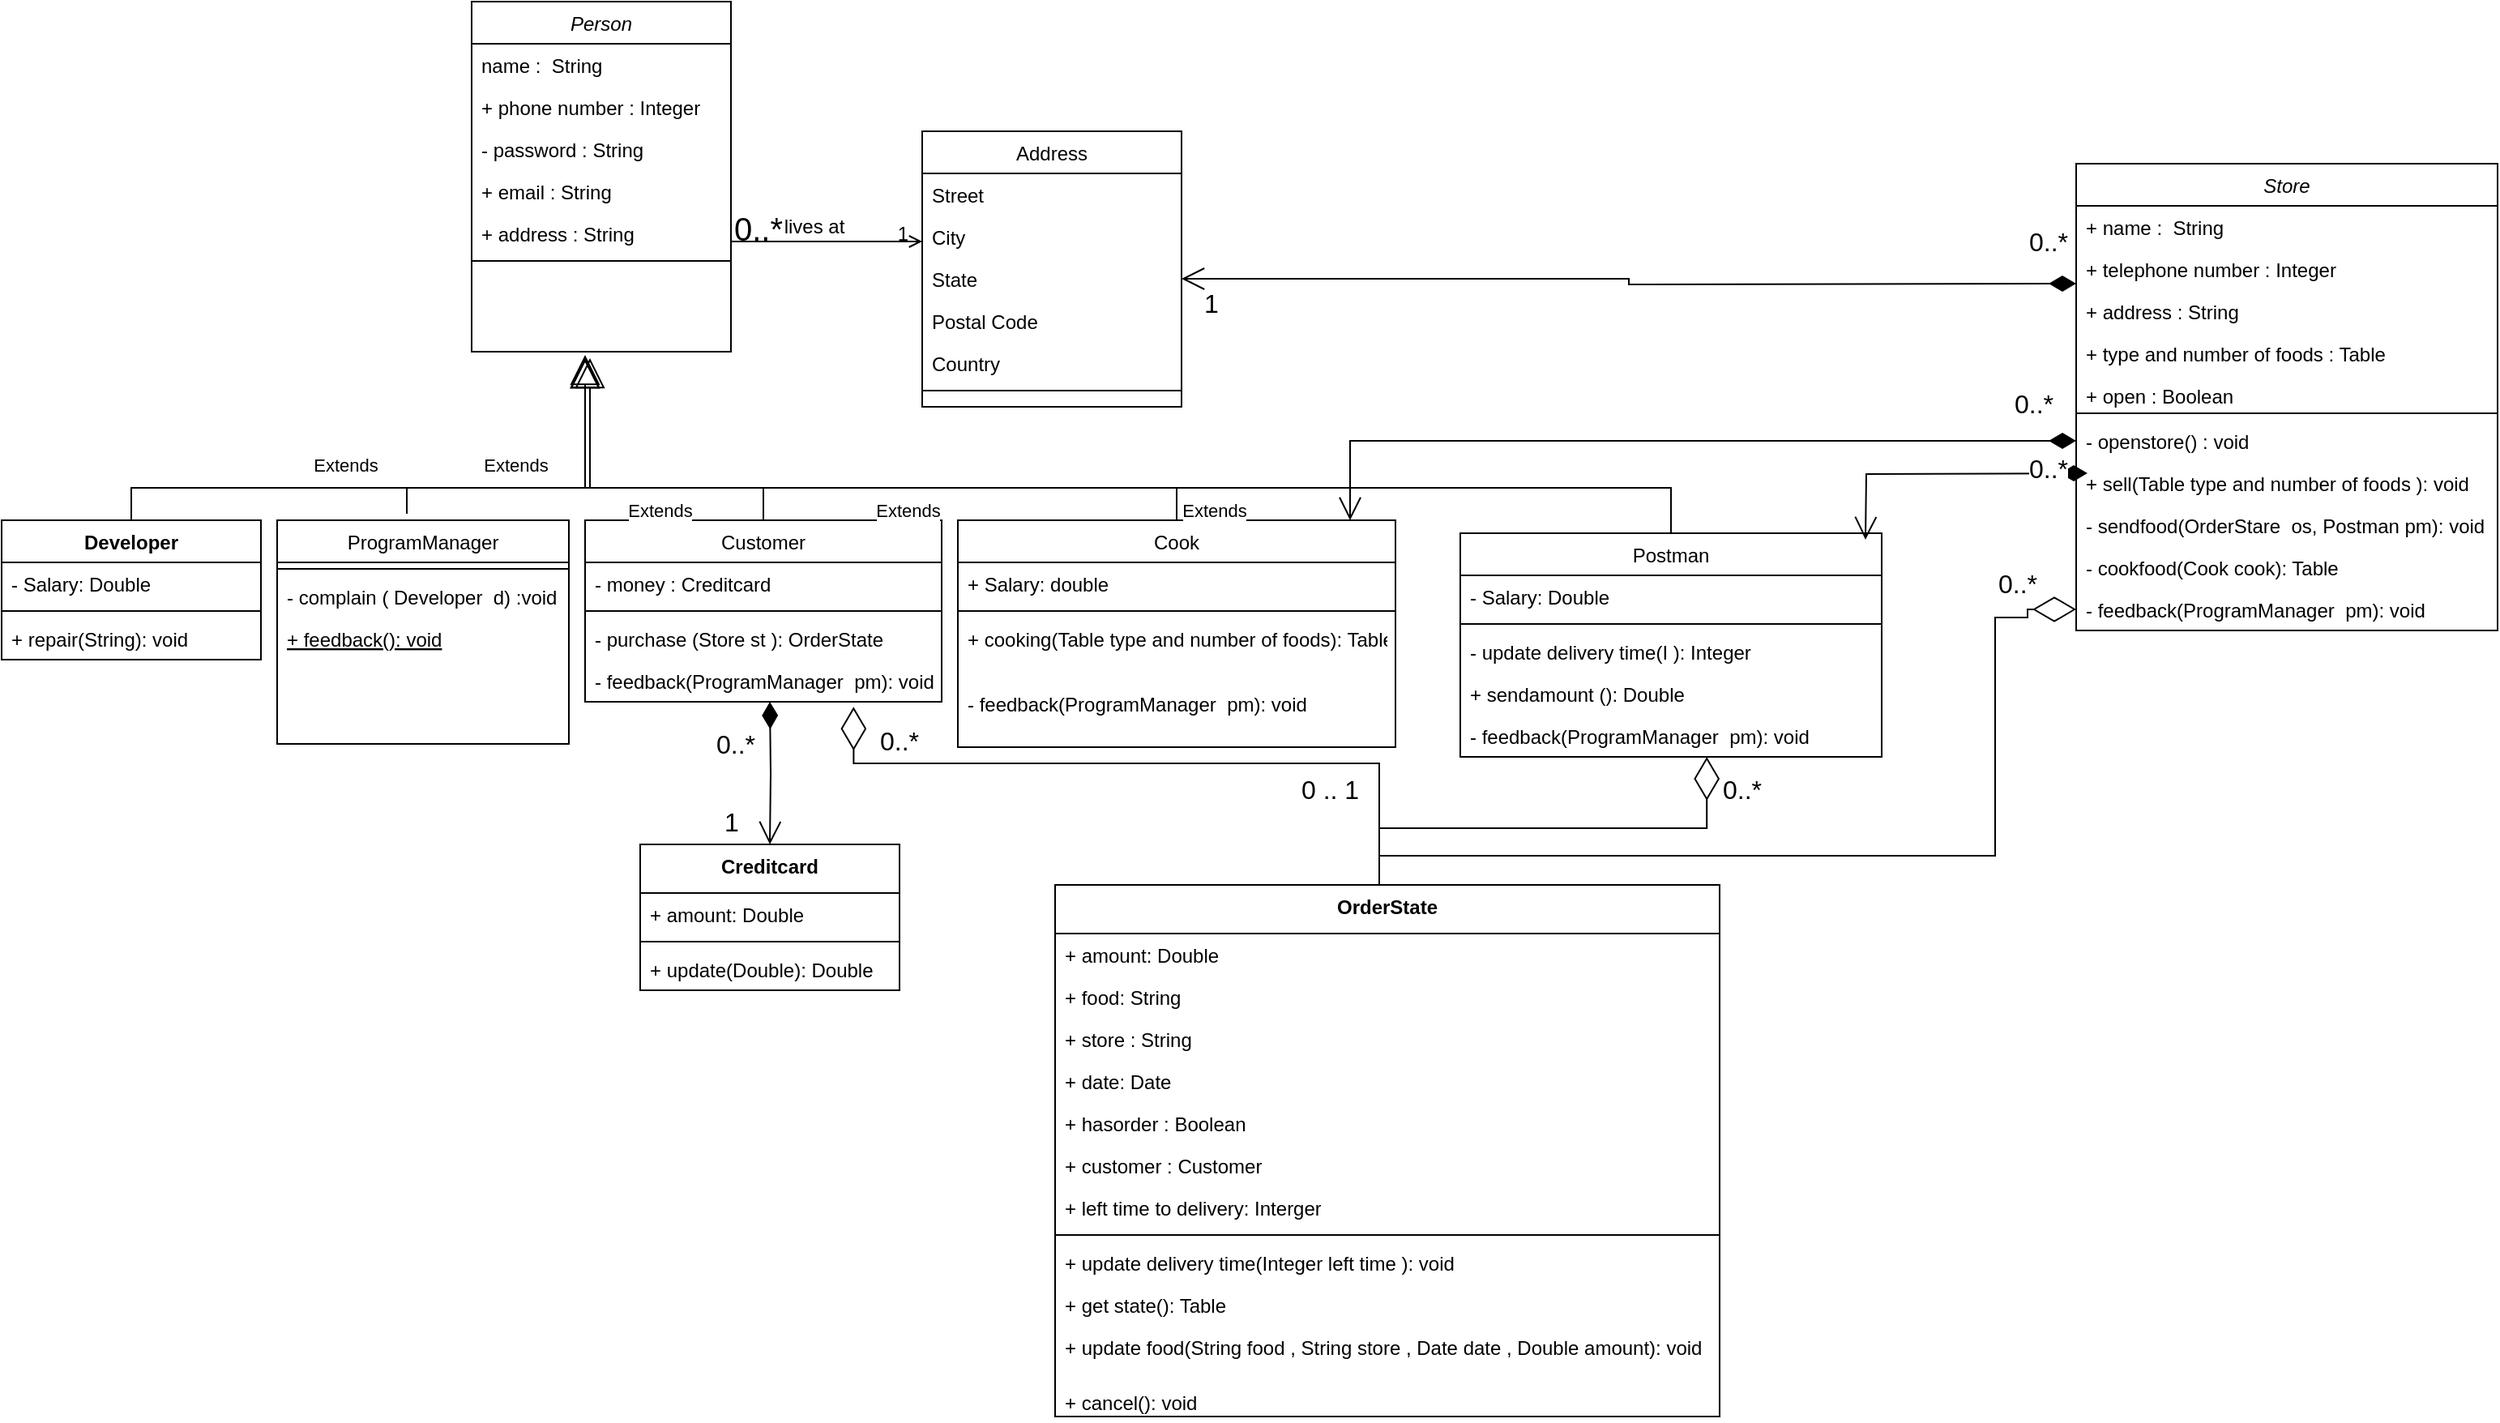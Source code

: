 <mxfile version="22.1.16" type="device">
  <diagram id="C5RBs43oDa-KdzZeNtuy" name="Page-1">
    <mxGraphModel dx="3187" dy="1266" grid="1" gridSize="10" guides="1" tooltips="1" connect="1" arrows="1" fold="1" page="1" pageScale="1" pageWidth="827" pageHeight="1169" math="0" shadow="0">
      <root>
        <mxCell id="WIyWlLk6GJQsqaUBKTNV-0" />
        <mxCell id="WIyWlLk6GJQsqaUBKTNV-1" parent="WIyWlLk6GJQsqaUBKTNV-0" />
        <mxCell id="zkfFHV4jXpPFQw0GAbJ--0" value="Person" style="swimlane;fontStyle=2;align=center;verticalAlign=top;childLayout=stackLayout;horizontal=1;startSize=26;horizontalStack=0;resizeParent=1;resizeLast=0;collapsible=1;marginBottom=0;rounded=0;shadow=0;strokeWidth=1;" parent="WIyWlLk6GJQsqaUBKTNV-1" vertex="1">
          <mxGeometry x="230" y="40" width="160" height="216" as="geometry">
            <mxRectangle x="220" y="120" width="160" height="26" as="alternateBounds" />
          </mxGeometry>
        </mxCell>
        <mxCell id="zkfFHV4jXpPFQw0GAbJ--1" value="name :  String" style="text;align=left;verticalAlign=top;spacingLeft=4;spacingRight=4;overflow=hidden;rotatable=0;points=[[0,0.5],[1,0.5]];portConstraint=eastwest;" parent="zkfFHV4jXpPFQw0GAbJ--0" vertex="1">
          <mxGeometry y="26" width="160" height="26" as="geometry" />
        </mxCell>
        <mxCell id="zkfFHV4jXpPFQw0GAbJ--2" value="+ phone number : Integer" style="text;align=left;verticalAlign=top;spacingLeft=4;spacingRight=4;overflow=hidden;rotatable=0;points=[[0,0.5],[1,0.5]];portConstraint=eastwest;rounded=0;shadow=0;html=0;" parent="zkfFHV4jXpPFQw0GAbJ--0" vertex="1">
          <mxGeometry y="52" width="160" height="26" as="geometry" />
        </mxCell>
        <mxCell id="oLLR_-BZqLLeBqsPzUI6-45" value="- password : String" style="text;align=left;verticalAlign=top;spacingLeft=4;spacingRight=4;overflow=hidden;rotatable=0;points=[[0,0.5],[1,0.5]];portConstraint=eastwest;rounded=0;shadow=0;html=0;" vertex="1" parent="zkfFHV4jXpPFQw0GAbJ--0">
          <mxGeometry y="78" width="160" height="26" as="geometry" />
        </mxCell>
        <mxCell id="oLLR_-BZqLLeBqsPzUI6-46" value="+ email : String&#xa;" style="text;align=left;verticalAlign=top;spacingLeft=4;spacingRight=4;overflow=hidden;rotatable=0;points=[[0,0.5],[1,0.5]];portConstraint=eastwest;rounded=0;shadow=0;html=0;" vertex="1" parent="zkfFHV4jXpPFQw0GAbJ--0">
          <mxGeometry y="104" width="160" height="26" as="geometry" />
        </mxCell>
        <mxCell id="oLLR_-BZqLLeBqsPzUI6-44" value="+ address : String&#xa;" style="text;align=left;verticalAlign=top;spacingLeft=4;spacingRight=4;overflow=hidden;rotatable=0;points=[[0,0.5],[1,0.5]];portConstraint=eastwest;rounded=0;shadow=0;html=0;" vertex="1" parent="zkfFHV4jXpPFQw0GAbJ--0">
          <mxGeometry y="130" width="160" height="26" as="geometry" />
        </mxCell>
        <mxCell id="zkfFHV4jXpPFQw0GAbJ--4" value="" style="line;html=1;strokeWidth=1;align=left;verticalAlign=middle;spacingTop=-1;spacingLeft=3;spacingRight=3;rotatable=0;labelPosition=right;points=[];portConstraint=eastwest;" parent="zkfFHV4jXpPFQw0GAbJ--0" vertex="1">
          <mxGeometry y="156" width="160" height="8" as="geometry" />
        </mxCell>
        <mxCell id="zkfFHV4jXpPFQw0GAbJ--6" value="ProgramManager" style="swimlane;fontStyle=0;align=center;verticalAlign=top;childLayout=stackLayout;horizontal=1;startSize=26;horizontalStack=0;resizeParent=1;resizeLast=0;collapsible=1;marginBottom=0;rounded=0;shadow=0;strokeWidth=1;" parent="WIyWlLk6GJQsqaUBKTNV-1" vertex="1">
          <mxGeometry x="110" y="360" width="180" height="138" as="geometry">
            <mxRectangle x="130" y="380" width="160" height="26" as="alternateBounds" />
          </mxGeometry>
        </mxCell>
        <mxCell id="zkfFHV4jXpPFQw0GAbJ--9" value="" style="line;html=1;strokeWidth=1;align=left;verticalAlign=middle;spacingTop=-1;spacingLeft=3;spacingRight=3;rotatable=0;labelPosition=right;points=[];portConstraint=eastwest;" parent="zkfFHV4jXpPFQw0GAbJ--6" vertex="1">
          <mxGeometry y="26" width="180" height="8" as="geometry" />
        </mxCell>
        <mxCell id="zkfFHV4jXpPFQw0GAbJ--11" value="- complain ( Developer  d) :void" style="text;align=left;verticalAlign=top;spacingLeft=4;spacingRight=4;overflow=hidden;rotatable=0;points=[[0,0.5],[1,0.5]];portConstraint=eastwest;" parent="zkfFHV4jXpPFQw0GAbJ--6" vertex="1">
          <mxGeometry y="34" width="180" height="26" as="geometry" />
        </mxCell>
        <mxCell id="zkfFHV4jXpPFQw0GAbJ--10" value="+ feedback(): void" style="text;align=left;verticalAlign=top;spacingLeft=4;spacingRight=4;overflow=hidden;rotatable=0;points=[[0,0.5],[1,0.5]];portConstraint=eastwest;fontStyle=4" parent="zkfFHV4jXpPFQw0GAbJ--6" vertex="1">
          <mxGeometry y="60" width="180" height="26" as="geometry" />
        </mxCell>
        <mxCell id="zkfFHV4jXpPFQw0GAbJ--13" value="Customer" style="swimlane;fontStyle=0;align=center;verticalAlign=top;childLayout=stackLayout;horizontal=1;startSize=26;horizontalStack=0;resizeParent=1;resizeLast=0;collapsible=1;marginBottom=0;rounded=0;shadow=0;strokeWidth=1;" parent="WIyWlLk6GJQsqaUBKTNV-1" vertex="1">
          <mxGeometry x="300" y="360" width="220" height="112" as="geometry">
            <mxRectangle x="340" y="380" width="170" height="26" as="alternateBounds" />
          </mxGeometry>
        </mxCell>
        <mxCell id="zkfFHV4jXpPFQw0GAbJ--14" value="- money : Creditcard" style="text;align=left;verticalAlign=top;spacingLeft=4;spacingRight=4;overflow=hidden;rotatable=0;points=[[0,0.5],[1,0.5]];portConstraint=eastwest;" parent="zkfFHV4jXpPFQw0GAbJ--13" vertex="1">
          <mxGeometry y="26" width="220" height="26" as="geometry" />
        </mxCell>
        <mxCell id="zkfFHV4jXpPFQw0GAbJ--15" value="" style="line;html=1;strokeWidth=1;align=left;verticalAlign=middle;spacingTop=-1;spacingLeft=3;spacingRight=3;rotatable=0;labelPosition=right;points=[];portConstraint=eastwest;" parent="zkfFHV4jXpPFQw0GAbJ--13" vertex="1">
          <mxGeometry y="52" width="220" height="8" as="geometry" />
        </mxCell>
        <mxCell id="oLLR_-BZqLLeBqsPzUI6-90" value="- purchase (Store st ): OrderState" style="text;align=left;verticalAlign=top;spacingLeft=4;spacingRight=4;overflow=hidden;rotatable=0;points=[[0,0.5],[1,0.5]];portConstraint=eastwest;" vertex="1" parent="zkfFHV4jXpPFQw0GAbJ--13">
          <mxGeometry y="60" width="220" height="26" as="geometry" />
        </mxCell>
        <mxCell id="oLLR_-BZqLLeBqsPzUI6-100" value="- feedback(ProgramManager  pm): void" style="text;align=left;verticalAlign=top;spacingLeft=4;spacingRight=4;overflow=hidden;rotatable=0;points=[[0,0.5],[1,0.5]];portConstraint=eastwest;" vertex="1" parent="zkfFHV4jXpPFQw0GAbJ--13">
          <mxGeometry y="86" width="220" height="26" as="geometry" />
        </mxCell>
        <mxCell id="zkfFHV4jXpPFQw0GAbJ--17" value="Address" style="swimlane;fontStyle=0;align=center;verticalAlign=top;childLayout=stackLayout;horizontal=1;startSize=26;horizontalStack=0;resizeParent=1;resizeLast=0;collapsible=1;marginBottom=0;rounded=0;shadow=0;strokeWidth=1;" parent="WIyWlLk6GJQsqaUBKTNV-1" vertex="1">
          <mxGeometry x="508" y="120" width="160" height="170" as="geometry">
            <mxRectangle x="550" y="140" width="160" height="26" as="alternateBounds" />
          </mxGeometry>
        </mxCell>
        <mxCell id="zkfFHV4jXpPFQw0GAbJ--18" value="Street" style="text;align=left;verticalAlign=top;spacingLeft=4;spacingRight=4;overflow=hidden;rotatable=0;points=[[0,0.5],[1,0.5]];portConstraint=eastwest;" parent="zkfFHV4jXpPFQw0GAbJ--17" vertex="1">
          <mxGeometry y="26" width="160" height="26" as="geometry" />
        </mxCell>
        <mxCell id="zkfFHV4jXpPFQw0GAbJ--19" value="City" style="text;align=left;verticalAlign=top;spacingLeft=4;spacingRight=4;overflow=hidden;rotatable=0;points=[[0,0.5],[1,0.5]];portConstraint=eastwest;rounded=0;shadow=0;html=0;" parent="zkfFHV4jXpPFQw0GAbJ--17" vertex="1">
          <mxGeometry y="52" width="160" height="26" as="geometry" />
        </mxCell>
        <mxCell id="zkfFHV4jXpPFQw0GAbJ--20" value="State" style="text;align=left;verticalAlign=top;spacingLeft=4;spacingRight=4;overflow=hidden;rotatable=0;points=[[0,0.5],[1,0.5]];portConstraint=eastwest;rounded=0;shadow=0;html=0;" parent="zkfFHV4jXpPFQw0GAbJ--17" vertex="1">
          <mxGeometry y="78" width="160" height="26" as="geometry" />
        </mxCell>
        <mxCell id="zkfFHV4jXpPFQw0GAbJ--21" value="Postal Code" style="text;align=left;verticalAlign=top;spacingLeft=4;spacingRight=4;overflow=hidden;rotatable=0;points=[[0,0.5],[1,0.5]];portConstraint=eastwest;rounded=0;shadow=0;html=0;" parent="zkfFHV4jXpPFQw0GAbJ--17" vertex="1">
          <mxGeometry y="104" width="160" height="26" as="geometry" />
        </mxCell>
        <mxCell id="zkfFHV4jXpPFQw0GAbJ--22" value="Country" style="text;align=left;verticalAlign=top;spacingLeft=4;spacingRight=4;overflow=hidden;rotatable=0;points=[[0,0.5],[1,0.5]];portConstraint=eastwest;rounded=0;shadow=0;html=0;" parent="zkfFHV4jXpPFQw0GAbJ--17" vertex="1">
          <mxGeometry y="130" width="160" height="26" as="geometry" />
        </mxCell>
        <mxCell id="zkfFHV4jXpPFQw0GAbJ--23" value="" style="line;html=1;strokeWidth=1;align=left;verticalAlign=middle;spacingTop=-1;spacingLeft=3;spacingRight=3;rotatable=0;labelPosition=right;points=[];portConstraint=eastwest;" parent="zkfFHV4jXpPFQw0GAbJ--17" vertex="1">
          <mxGeometry y="156" width="160" height="8" as="geometry" />
        </mxCell>
        <mxCell id="zkfFHV4jXpPFQw0GAbJ--26" value="" style="endArrow=open;shadow=0;strokeWidth=1;rounded=0;endFill=1;edgeStyle=elbowEdgeStyle;elbow=vertical;" parent="WIyWlLk6GJQsqaUBKTNV-1" source="zkfFHV4jXpPFQw0GAbJ--0" target="zkfFHV4jXpPFQw0GAbJ--17" edge="1">
          <mxGeometry x="0.5" y="41" relative="1" as="geometry">
            <mxPoint x="380" y="192" as="sourcePoint" />
            <mxPoint x="540" y="192" as="targetPoint" />
            <mxPoint x="-40" y="32" as="offset" />
          </mxGeometry>
        </mxCell>
        <mxCell id="zkfFHV4jXpPFQw0GAbJ--27" value="0..*" style="resizable=0;align=left;verticalAlign=bottom;labelBackgroundColor=none;fontSize=20;" parent="zkfFHV4jXpPFQw0GAbJ--26" connectable="0" vertex="1">
          <mxGeometry x="-1" relative="1" as="geometry">
            <mxPoint y="4" as="offset" />
          </mxGeometry>
        </mxCell>
        <mxCell id="zkfFHV4jXpPFQw0GAbJ--28" value="1" style="resizable=0;align=right;verticalAlign=bottom;labelBackgroundColor=none;fontSize=12;" parent="zkfFHV4jXpPFQw0GAbJ--26" connectable="0" vertex="1">
          <mxGeometry x="1" relative="1" as="geometry">
            <mxPoint x="-7" y="4" as="offset" />
          </mxGeometry>
        </mxCell>
        <mxCell id="zkfFHV4jXpPFQw0GAbJ--29" value="lives at" style="text;html=1;resizable=0;points=[];;align=center;verticalAlign=middle;labelBackgroundColor=none;rounded=0;shadow=0;strokeWidth=1;fontSize=12;" parent="zkfFHV4jXpPFQw0GAbJ--26" vertex="1" connectable="0">
          <mxGeometry x="0.5" y="49" relative="1" as="geometry">
            <mxPoint x="-38" y="40" as="offset" />
          </mxGeometry>
        </mxCell>
        <mxCell id="oLLR_-BZqLLeBqsPzUI6-6" value="Developer" style="swimlane;fontStyle=1;align=center;verticalAlign=top;childLayout=stackLayout;horizontal=1;startSize=26;horizontalStack=0;resizeParent=1;resizeParentMax=0;resizeLast=0;collapsible=1;marginBottom=0;whiteSpace=wrap;html=1;" vertex="1" parent="WIyWlLk6GJQsqaUBKTNV-1">
          <mxGeometry x="-60" y="360" width="160" height="86" as="geometry" />
        </mxCell>
        <mxCell id="oLLR_-BZqLLeBqsPzUI6-7" value="- Salary: Double" style="text;strokeColor=none;fillColor=none;align=left;verticalAlign=top;spacingLeft=4;spacingRight=4;overflow=hidden;rotatable=0;points=[[0,0.5],[1,0.5]];portConstraint=eastwest;whiteSpace=wrap;html=1;" vertex="1" parent="oLLR_-BZqLLeBqsPzUI6-6">
          <mxGeometry y="26" width="160" height="26" as="geometry" />
        </mxCell>
        <mxCell id="oLLR_-BZqLLeBqsPzUI6-8" value="" style="line;strokeWidth=1;fillColor=none;align=left;verticalAlign=middle;spacingTop=-1;spacingLeft=3;spacingRight=3;rotatable=0;labelPosition=right;points=[];portConstraint=eastwest;strokeColor=inherit;" vertex="1" parent="oLLR_-BZqLLeBqsPzUI6-6">
          <mxGeometry y="52" width="160" height="8" as="geometry" />
        </mxCell>
        <mxCell id="oLLR_-BZqLLeBqsPzUI6-9" value="+ repair(String): void" style="text;strokeColor=none;fillColor=none;align=left;verticalAlign=top;spacingLeft=4;spacingRight=4;overflow=hidden;rotatable=0;points=[[0,0.5],[1,0.5]];portConstraint=eastwest;whiteSpace=wrap;html=1;" vertex="1" parent="oLLR_-BZqLLeBqsPzUI6-6">
          <mxGeometry y="60" width="160" height="26" as="geometry" />
        </mxCell>
        <mxCell id="oLLR_-BZqLLeBqsPzUI6-14" value="Creditcard" style="swimlane;fontStyle=1;align=center;verticalAlign=top;childLayout=stackLayout;horizontal=1;startSize=30;horizontalStack=0;resizeParent=1;resizeParentMax=0;resizeLast=0;collapsible=1;marginBottom=0;whiteSpace=wrap;html=1;" vertex="1" parent="WIyWlLk6GJQsqaUBKTNV-1">
          <mxGeometry x="334" y="560" width="160" height="90" as="geometry" />
        </mxCell>
        <mxCell id="oLLR_-BZqLLeBqsPzUI6-15" value="+ amount: Double" style="text;strokeColor=none;fillColor=none;align=left;verticalAlign=top;spacingLeft=4;spacingRight=4;overflow=hidden;rotatable=0;points=[[0,0.5],[1,0.5]];portConstraint=eastwest;whiteSpace=wrap;html=1;" vertex="1" parent="oLLR_-BZqLLeBqsPzUI6-14">
          <mxGeometry y="30" width="160" height="26" as="geometry" />
        </mxCell>
        <mxCell id="oLLR_-BZqLLeBqsPzUI6-16" value="" style="line;strokeWidth=1;fillColor=none;align=left;verticalAlign=middle;spacingTop=-1;spacingLeft=3;spacingRight=3;rotatable=0;labelPosition=right;points=[];portConstraint=eastwest;strokeColor=inherit;" vertex="1" parent="oLLR_-BZqLLeBqsPzUI6-14">
          <mxGeometry y="56" width="160" height="8" as="geometry" />
        </mxCell>
        <mxCell id="oLLR_-BZqLLeBqsPzUI6-17" value="+ update(Double): Double" style="text;strokeColor=none;fillColor=none;align=left;verticalAlign=top;spacingLeft=4;spacingRight=4;overflow=hidden;rotatable=0;points=[[0,0.5],[1,0.5]];portConstraint=eastwest;whiteSpace=wrap;html=1;" vertex="1" parent="oLLR_-BZqLLeBqsPzUI6-14">
          <mxGeometry y="64" width="160" height="26" as="geometry" />
        </mxCell>
        <mxCell id="oLLR_-BZqLLeBqsPzUI6-36" value="Extends" style="endArrow=block;endSize=16;endFill=0;html=1;rounded=0;exitX=0.5;exitY=0;exitDx=0;exitDy=0;edgeStyle=elbowEdgeStyle;elbow=vertical;" edge="1" parent="WIyWlLk6GJQsqaUBKTNV-1">
          <mxGeometry x="-0.2" y="14" width="160" relative="1" as="geometry">
            <mxPoint x="190" y="356" as="sourcePoint" />
            <mxPoint x="300" y="258" as="targetPoint" />
            <Array as="points">
              <mxPoint x="250" y="340" />
            </Array>
            <mxPoint as="offset" />
          </mxGeometry>
        </mxCell>
        <mxCell id="oLLR_-BZqLLeBqsPzUI6-37" value="Cook" style="swimlane;fontStyle=0;align=center;verticalAlign=top;childLayout=stackLayout;horizontal=1;startSize=26;horizontalStack=0;resizeParent=1;resizeLast=0;collapsible=1;marginBottom=0;rounded=0;shadow=0;strokeWidth=1;" vertex="1" parent="WIyWlLk6GJQsqaUBKTNV-1">
          <mxGeometry x="530" y="360" width="270" height="140" as="geometry">
            <mxRectangle x="340" y="380" width="170" height="26" as="alternateBounds" />
          </mxGeometry>
        </mxCell>
        <mxCell id="oLLR_-BZqLLeBqsPzUI6-38" value="+ Salary: double" style="text;align=left;verticalAlign=top;spacingLeft=4;spacingRight=4;overflow=hidden;rotatable=0;points=[[0,0.5],[1,0.5]];portConstraint=eastwest;" vertex="1" parent="oLLR_-BZqLLeBqsPzUI6-37">
          <mxGeometry y="26" width="270" height="26" as="geometry" />
        </mxCell>
        <mxCell id="oLLR_-BZqLLeBqsPzUI6-39" value="" style="line;html=1;strokeWidth=1;align=left;verticalAlign=middle;spacingTop=-1;spacingLeft=3;spacingRight=3;rotatable=0;labelPosition=right;points=[];portConstraint=eastwest;" vertex="1" parent="oLLR_-BZqLLeBqsPzUI6-37">
          <mxGeometry y="52" width="270" height="8" as="geometry" />
        </mxCell>
        <mxCell id="oLLR_-BZqLLeBqsPzUI6-95" value="+ cooking(Table type and number of foods): Table" style="text;align=left;verticalAlign=top;spacingLeft=4;spacingRight=4;overflow=hidden;rotatable=0;points=[[0,0.5],[1,0.5]];portConstraint=eastwest;" vertex="1" parent="oLLR_-BZqLLeBqsPzUI6-37">
          <mxGeometry y="60" width="270" height="40" as="geometry" />
        </mxCell>
        <mxCell id="oLLR_-BZqLLeBqsPzUI6-98" value="- feedback(ProgramManager  pm): void" style="text;align=left;verticalAlign=top;spacingLeft=4;spacingRight=4;overflow=hidden;rotatable=0;points=[[0,0.5],[1,0.5]];portConstraint=eastwest;" vertex="1" parent="oLLR_-BZqLLeBqsPzUI6-37">
          <mxGeometry y="100" width="270" height="40" as="geometry" />
        </mxCell>
        <mxCell id="oLLR_-BZqLLeBqsPzUI6-40" value="Postman" style="swimlane;fontStyle=0;align=center;verticalAlign=top;childLayout=stackLayout;horizontal=1;startSize=26;horizontalStack=0;resizeParent=1;resizeLast=0;collapsible=1;marginBottom=0;rounded=0;shadow=0;strokeWidth=1;" vertex="1" parent="WIyWlLk6GJQsqaUBKTNV-1">
          <mxGeometry x="840" y="368" width="260" height="138" as="geometry">
            <mxRectangle x="340" y="380" width="170" height="26" as="alternateBounds" />
          </mxGeometry>
        </mxCell>
        <mxCell id="oLLR_-BZqLLeBqsPzUI6-41" value="- Salary: Double" style="text;align=left;verticalAlign=top;spacingLeft=4;spacingRight=4;overflow=hidden;rotatable=0;points=[[0,0.5],[1,0.5]];portConstraint=eastwest;" vertex="1" parent="oLLR_-BZqLLeBqsPzUI6-40">
          <mxGeometry y="26" width="260" height="26" as="geometry" />
        </mxCell>
        <mxCell id="oLLR_-BZqLLeBqsPzUI6-42" value="" style="line;html=1;strokeWidth=1;align=left;verticalAlign=middle;spacingTop=-1;spacingLeft=3;spacingRight=3;rotatable=0;labelPosition=right;points=[];portConstraint=eastwest;" vertex="1" parent="oLLR_-BZqLLeBqsPzUI6-40">
          <mxGeometry y="52" width="260" height="8" as="geometry" />
        </mxCell>
        <mxCell id="oLLR_-BZqLLeBqsPzUI6-91" value="- update delivery time(I ): Integer" style="text;align=left;verticalAlign=top;spacingLeft=4;spacingRight=4;overflow=hidden;rotatable=0;points=[[0,0.5],[1,0.5]];portConstraint=eastwest;" vertex="1" parent="oLLR_-BZqLLeBqsPzUI6-40">
          <mxGeometry y="60" width="260" height="26" as="geometry" />
        </mxCell>
        <mxCell id="oLLR_-BZqLLeBqsPzUI6-92" value="+ sendamount (): Double" style="text;align=left;verticalAlign=top;spacingLeft=4;spacingRight=4;overflow=hidden;rotatable=0;points=[[0,0.5],[1,0.5]];portConstraint=eastwest;" vertex="1" parent="oLLR_-BZqLLeBqsPzUI6-40">
          <mxGeometry y="86" width="260" height="26" as="geometry" />
        </mxCell>
        <mxCell id="oLLR_-BZqLLeBqsPzUI6-99" value="- feedback(ProgramManager  pm): void" style="text;align=left;verticalAlign=top;spacingLeft=4;spacingRight=4;overflow=hidden;rotatable=0;points=[[0,0.5],[1,0.5]];portConstraint=eastwest;" vertex="1" parent="oLLR_-BZqLLeBqsPzUI6-40">
          <mxGeometry y="112" width="260" height="26" as="geometry" />
        </mxCell>
        <mxCell id="oLLR_-BZqLLeBqsPzUI6-43" value="Extends" style="endArrow=block;endSize=16;endFill=0;html=1;rounded=0;exitX=0.5;exitY=0;exitDx=0;exitDy=0;edgeStyle=elbowEdgeStyle;elbow=vertical;" edge="1" parent="WIyWlLk6GJQsqaUBKTNV-1" source="oLLR_-BZqLLeBqsPzUI6-37">
          <mxGeometry x="-0.2" y="14" width="160" relative="1" as="geometry">
            <mxPoint x="620" y="346.41" as="sourcePoint" />
            <mxPoint x="300" y="260" as="targetPoint" />
            <mxPoint as="offset" />
            <Array as="points">
              <mxPoint x="460" y="340" />
            </Array>
          </mxGeometry>
        </mxCell>
        <mxCell id="oLLR_-BZqLLeBqsPzUI6-47" value="Extends" style="endArrow=block;endSize=16;endFill=0;html=1;rounded=0;exitX=0.5;exitY=0;exitDx=0;exitDy=0;edgeStyle=elbowEdgeStyle;elbow=vertical;" edge="1" parent="WIyWlLk6GJQsqaUBKTNV-1">
          <mxGeometry x="-0.2" y="14" width="160" relative="1" as="geometry">
            <mxPoint x="20" y="360" as="sourcePoint" />
            <mxPoint x="300" y="260" as="targetPoint" />
            <Array as="points">
              <mxPoint x="160" y="340" />
            </Array>
            <mxPoint as="offset" />
          </mxGeometry>
        </mxCell>
        <mxCell id="oLLR_-BZqLLeBqsPzUI6-48" value="Extends" style="endArrow=block;endSize=16;endFill=0;html=1;rounded=0;exitX=0.5;exitY=0;exitDx=0;exitDy=0;edgeStyle=elbowEdgeStyle;elbow=vertical;" edge="1" parent="WIyWlLk6GJQsqaUBKTNV-1" source="oLLR_-BZqLLeBqsPzUI6-40">
          <mxGeometry x="-0.2" y="14" width="160" relative="1" as="geometry">
            <mxPoint x="800" y="368" as="sourcePoint" />
            <mxPoint x="303" y="260" as="targetPoint" />
            <mxPoint as="offset" />
            <Array as="points">
              <mxPoint x="650" y="340" />
            </Array>
          </mxGeometry>
        </mxCell>
        <mxCell id="oLLR_-BZqLLeBqsPzUI6-49" value="OrderState" style="swimlane;fontStyle=1;align=center;verticalAlign=top;childLayout=stackLayout;horizontal=1;startSize=30;horizontalStack=0;resizeParent=1;resizeParentMax=0;resizeLast=0;collapsible=1;marginBottom=0;whiteSpace=wrap;html=1;" vertex="1" parent="WIyWlLk6GJQsqaUBKTNV-1">
          <mxGeometry x="590" y="585" width="410" height="328" as="geometry" />
        </mxCell>
        <mxCell id="oLLR_-BZqLLeBqsPzUI6-50" value="+ amount: Double" style="text;strokeColor=none;fillColor=none;align=left;verticalAlign=top;spacingLeft=4;spacingRight=4;overflow=hidden;rotatable=0;points=[[0,0.5],[1,0.5]];portConstraint=eastwest;whiteSpace=wrap;html=1;" vertex="1" parent="oLLR_-BZqLLeBqsPzUI6-49">
          <mxGeometry y="30" width="410" height="26" as="geometry" />
        </mxCell>
        <mxCell id="oLLR_-BZqLLeBqsPzUI6-53" value="+ food: String" style="text;strokeColor=none;fillColor=none;align=left;verticalAlign=top;spacingLeft=4;spacingRight=4;overflow=hidden;rotatable=0;points=[[0,0.5],[1,0.5]];portConstraint=eastwest;whiteSpace=wrap;html=1;" vertex="1" parent="oLLR_-BZqLLeBqsPzUI6-49">
          <mxGeometry y="56" width="410" height="26" as="geometry" />
        </mxCell>
        <mxCell id="oLLR_-BZqLLeBqsPzUI6-54" value="+ store : String" style="text;strokeColor=none;fillColor=none;align=left;verticalAlign=top;spacingLeft=4;spacingRight=4;overflow=hidden;rotatable=0;points=[[0,0.5],[1,0.5]];portConstraint=eastwest;whiteSpace=wrap;html=1;" vertex="1" parent="oLLR_-BZqLLeBqsPzUI6-49">
          <mxGeometry y="82" width="410" height="26" as="geometry" />
        </mxCell>
        <mxCell id="oLLR_-BZqLLeBqsPzUI6-55" value="+ date: Date" style="text;strokeColor=none;fillColor=none;align=left;verticalAlign=top;spacingLeft=4;spacingRight=4;overflow=hidden;rotatable=0;points=[[0,0.5],[1,0.5]];portConstraint=eastwest;whiteSpace=wrap;html=1;" vertex="1" parent="oLLR_-BZqLLeBqsPzUI6-49">
          <mxGeometry y="108" width="410" height="26" as="geometry" />
        </mxCell>
        <mxCell id="oLLR_-BZqLLeBqsPzUI6-56" value="+ hasorder : Boolean" style="text;strokeColor=none;fillColor=none;align=left;verticalAlign=top;spacingLeft=4;spacingRight=4;overflow=hidden;rotatable=0;points=[[0,0.5],[1,0.5]];portConstraint=eastwest;whiteSpace=wrap;html=1;" vertex="1" parent="oLLR_-BZqLLeBqsPzUI6-49">
          <mxGeometry y="134" width="410" height="26" as="geometry" />
        </mxCell>
        <mxCell id="oLLR_-BZqLLeBqsPzUI6-75" value="+ customer : Customer" style="text;strokeColor=none;fillColor=none;align=left;verticalAlign=top;spacingLeft=4;spacingRight=4;overflow=hidden;rotatable=0;points=[[0,0.5],[1,0.5]];portConstraint=eastwest;whiteSpace=wrap;html=1;" vertex="1" parent="oLLR_-BZqLLeBqsPzUI6-49">
          <mxGeometry y="160" width="410" height="26" as="geometry" />
        </mxCell>
        <mxCell id="oLLR_-BZqLLeBqsPzUI6-57" value="+ left time to delivery: Interger" style="text;strokeColor=none;fillColor=none;align=left;verticalAlign=top;spacingLeft=4;spacingRight=4;overflow=hidden;rotatable=0;points=[[0,0.5],[1,0.5]];portConstraint=eastwest;whiteSpace=wrap;html=1;" vertex="1" parent="oLLR_-BZqLLeBqsPzUI6-49">
          <mxGeometry y="186" width="410" height="26" as="geometry" />
        </mxCell>
        <mxCell id="oLLR_-BZqLLeBqsPzUI6-51" value="" style="line;strokeWidth=1;fillColor=none;align=left;verticalAlign=middle;spacingTop=-1;spacingLeft=3;spacingRight=3;rotatable=0;labelPosition=right;points=[];portConstraint=eastwest;strokeColor=inherit;" vertex="1" parent="oLLR_-BZqLLeBqsPzUI6-49">
          <mxGeometry y="212" width="410" height="8" as="geometry" />
        </mxCell>
        <mxCell id="oLLR_-BZqLLeBqsPzUI6-52" value="+ update delivery time(Integer left time ): void" style="text;strokeColor=none;fillColor=none;align=left;verticalAlign=top;spacingLeft=4;spacingRight=4;overflow=hidden;rotatable=0;points=[[0,0.5],[1,0.5]];portConstraint=eastwest;whiteSpace=wrap;html=1;" vertex="1" parent="oLLR_-BZqLLeBqsPzUI6-49">
          <mxGeometry y="220" width="410" height="26" as="geometry" />
        </mxCell>
        <mxCell id="oLLR_-BZqLLeBqsPzUI6-58" value="+ get state(): Table" style="text;strokeColor=none;fillColor=none;align=left;verticalAlign=top;spacingLeft=4;spacingRight=4;overflow=hidden;rotatable=0;points=[[0,0.5],[1,0.5]];portConstraint=eastwest;whiteSpace=wrap;html=1;" vertex="1" parent="oLLR_-BZqLLeBqsPzUI6-49">
          <mxGeometry y="246" width="410" height="26" as="geometry" />
        </mxCell>
        <mxCell id="oLLR_-BZqLLeBqsPzUI6-59" value="+ update food(String food , String store , Date date , Double amount): void" style="text;strokeColor=none;fillColor=none;align=left;verticalAlign=top;spacingLeft=4;spacingRight=4;overflow=hidden;rotatable=0;points=[[0,0.5],[1,0.5]];portConstraint=eastwest;whiteSpace=wrap;html=1;" vertex="1" parent="oLLR_-BZqLLeBqsPzUI6-49">
          <mxGeometry y="272" width="410" height="34" as="geometry" />
        </mxCell>
        <mxCell id="oLLR_-BZqLLeBqsPzUI6-76" value="+ cancel(): void" style="text;strokeColor=none;fillColor=none;align=left;verticalAlign=top;spacingLeft=4;spacingRight=4;overflow=hidden;rotatable=0;points=[[0,0.5],[1,0.5]];portConstraint=eastwest;whiteSpace=wrap;html=1;" vertex="1" parent="oLLR_-BZqLLeBqsPzUI6-49">
          <mxGeometry y="306" width="410" height="22" as="geometry" />
        </mxCell>
        <mxCell id="oLLR_-BZqLLeBqsPzUI6-77" value="Store" style="swimlane;fontStyle=2;align=center;verticalAlign=top;childLayout=stackLayout;horizontal=1;startSize=26;horizontalStack=0;resizeParent=1;resizeLast=0;collapsible=1;marginBottom=0;rounded=0;shadow=0;strokeWidth=1;" vertex="1" parent="WIyWlLk6GJQsqaUBKTNV-1">
          <mxGeometry x="1220" y="140" width="260" height="288" as="geometry">
            <mxRectangle x="220" y="120" width="160" height="26" as="alternateBounds" />
          </mxGeometry>
        </mxCell>
        <mxCell id="oLLR_-BZqLLeBqsPzUI6-78" value="+ name :  String" style="text;align=left;verticalAlign=top;spacingLeft=4;spacingRight=4;overflow=hidden;rotatable=0;points=[[0,0.5],[1,0.5]];portConstraint=eastwest;" vertex="1" parent="oLLR_-BZqLLeBqsPzUI6-77">
          <mxGeometry y="26" width="260" height="26" as="geometry" />
        </mxCell>
        <mxCell id="oLLR_-BZqLLeBqsPzUI6-79" value="+ telephone number : Integer" style="text;align=left;verticalAlign=top;spacingLeft=4;spacingRight=4;overflow=hidden;rotatable=0;points=[[0,0.5],[1,0.5]];portConstraint=eastwest;rounded=0;shadow=0;html=0;" vertex="1" parent="oLLR_-BZqLLeBqsPzUI6-77">
          <mxGeometry y="52" width="260" height="26" as="geometry" />
        </mxCell>
        <mxCell id="oLLR_-BZqLLeBqsPzUI6-82" value="+ address : String&#xa;" style="text;align=left;verticalAlign=top;spacingLeft=4;spacingRight=4;overflow=hidden;rotatable=0;points=[[0,0.5],[1,0.5]];portConstraint=eastwest;rounded=0;shadow=0;html=0;" vertex="1" parent="oLLR_-BZqLLeBqsPzUI6-77">
          <mxGeometry y="78" width="260" height="26" as="geometry" />
        </mxCell>
        <mxCell id="oLLR_-BZqLLeBqsPzUI6-86" value="+ type and number of foods : Table &#xa;" style="text;align=left;verticalAlign=top;spacingLeft=4;spacingRight=4;overflow=hidden;rotatable=0;points=[[0,0.5],[1,0.5]];portConstraint=eastwest;rounded=0;shadow=0;html=0;" vertex="1" parent="oLLR_-BZqLLeBqsPzUI6-77">
          <mxGeometry y="104" width="260" height="26" as="geometry" />
        </mxCell>
        <mxCell id="oLLR_-BZqLLeBqsPzUI6-87" value="+ open : Boolean&#xa;" style="text;align=left;verticalAlign=top;spacingLeft=4;spacingRight=4;overflow=hidden;rotatable=0;points=[[0,0.5],[1,0.5]];portConstraint=eastwest;rounded=0;shadow=0;html=0;" vertex="1" parent="oLLR_-BZqLLeBqsPzUI6-77">
          <mxGeometry y="130" width="260" height="20" as="geometry" />
        </mxCell>
        <mxCell id="oLLR_-BZqLLeBqsPzUI6-83" value="" style="line;html=1;strokeWidth=1;align=left;verticalAlign=middle;spacingTop=-1;spacingLeft=3;spacingRight=3;rotatable=0;labelPosition=right;points=[];portConstraint=eastwest;" vertex="1" parent="oLLR_-BZqLLeBqsPzUI6-77">
          <mxGeometry y="150" width="260" height="8" as="geometry" />
        </mxCell>
        <mxCell id="oLLR_-BZqLLeBqsPzUI6-84" value="- openstore() : void" style="text;align=left;verticalAlign=top;spacingLeft=4;spacingRight=4;overflow=hidden;rotatable=0;points=[[0,0.5],[1,0.5]];portConstraint=eastwest;" vertex="1" parent="oLLR_-BZqLLeBqsPzUI6-77">
          <mxGeometry y="158" width="260" height="26" as="geometry" />
        </mxCell>
        <mxCell id="oLLR_-BZqLLeBqsPzUI6-85" value="+ sell(Table type and number of foods ): void" style="text;align=left;verticalAlign=top;spacingLeft=4;spacingRight=4;overflow=hidden;rotatable=0;points=[[0,0.5],[1,0.5]];portConstraint=eastwest;" vertex="1" parent="oLLR_-BZqLLeBqsPzUI6-77">
          <mxGeometry y="184" width="260" height="26" as="geometry" />
        </mxCell>
        <mxCell id="oLLR_-BZqLLeBqsPzUI6-88" value="- sendfood(OrderStare  os, Postman pm): void" style="text;align=left;verticalAlign=top;spacingLeft=4;spacingRight=4;overflow=hidden;rotatable=0;points=[[0,0.5],[1,0.5]];portConstraint=eastwest;" vertex="1" parent="oLLR_-BZqLLeBqsPzUI6-77">
          <mxGeometry y="210" width="260" height="26" as="geometry" />
        </mxCell>
        <mxCell id="oLLR_-BZqLLeBqsPzUI6-94" value="- cookfood(Cook cook): Table" style="text;align=left;verticalAlign=top;spacingLeft=4;spacingRight=4;overflow=hidden;rotatable=0;points=[[0,0.5],[1,0.5]];portConstraint=eastwest;" vertex="1" parent="oLLR_-BZqLLeBqsPzUI6-77">
          <mxGeometry y="236" width="260" height="26" as="geometry" />
        </mxCell>
        <mxCell id="oLLR_-BZqLLeBqsPzUI6-97" value="- feedback(ProgramManager  pm): void" style="text;align=left;verticalAlign=top;spacingLeft=4;spacingRight=4;overflow=hidden;rotatable=0;points=[[0,0.5],[1,0.5]];portConstraint=eastwest;" vertex="1" parent="oLLR_-BZqLLeBqsPzUI6-77">
          <mxGeometry y="262" width="260" height="26" as="geometry" />
        </mxCell>
        <mxCell id="oLLR_-BZqLLeBqsPzUI6-101" value="Extends" style="endArrow=block;endSize=16;endFill=0;html=1;rounded=0;exitX=0.5;exitY=0;exitDx=0;exitDy=0;edgeStyle=elbowEdgeStyle;elbow=vertical;" edge="1" parent="WIyWlLk6GJQsqaUBKTNV-1" source="zkfFHV4jXpPFQw0GAbJ--13">
          <mxGeometry x="-0.2" y="14" width="160" relative="1" as="geometry">
            <mxPoint x="200" y="366" as="sourcePoint" />
            <mxPoint x="300" y="260" as="targetPoint" />
            <Array as="points">
              <mxPoint x="350" y="340" />
            </Array>
            <mxPoint as="offset" />
          </mxGeometry>
        </mxCell>
        <mxCell id="oLLR_-BZqLLeBqsPzUI6-102" value="&lt;font style=&quot;font-size: 16px;&quot;&gt;0..*&lt;/font&gt;" style="endArrow=open;html=1;endSize=12;startArrow=diamondThin;startSize=14;startFill=1;edgeStyle=orthogonalEdgeStyle;align=left;verticalAlign=bottom;rounded=0;entryX=1;entryY=0.5;entryDx=0;entryDy=0;" edge="1" parent="WIyWlLk6GJQsqaUBKTNV-1" target="zkfFHV4jXpPFQw0GAbJ--20">
          <mxGeometry x="-0.892" y="-14" relative="1" as="geometry">
            <mxPoint x="1220" y="214" as="sourcePoint" />
            <mxPoint x="710" y="160" as="targetPoint" />
            <mxPoint x="-1" as="offset" />
          </mxGeometry>
        </mxCell>
        <mxCell id="oLLR_-BZqLLeBqsPzUI6-104" value="&lt;span style=&quot;color: rgb(0, 0, 0); font-family: Helvetica; font-size: 16px; font-style: normal; font-variant-ligatures: normal; font-variant-caps: normal; font-weight: 400; letter-spacing: normal; orphans: 2; text-align: left; text-indent: 0px; text-transform: none; widows: 2; word-spacing: 0px; -webkit-text-stroke-width: 0px; background-color: rgb(255, 255, 255); text-decoration-thickness: initial; text-decoration-style: initial; text-decoration-color: initial; float: none; display: inline !important;&quot;&gt;1&lt;/span&gt;" style="text;whiteSpace=wrap;html=1;" vertex="1" parent="WIyWlLk6GJQsqaUBKTNV-1">
          <mxGeometry x="680" y="210" width="30" height="30" as="geometry" />
        </mxCell>
        <mxCell id="oLLR_-BZqLLeBqsPzUI6-106" value="&lt;font style=&quot;font-size: 16px;&quot;&gt;0..*&lt;/font&gt;" style="endArrow=open;html=1;endSize=12;startArrow=diamondThin;startSize=14;startFill=1;edgeStyle=orthogonalEdgeStyle;align=left;verticalAlign=bottom;rounded=0;entryX=0.5;entryY=0;entryDx=0;entryDy=0;exitX=0;exitY=0.5;exitDx=0;exitDy=0;" edge="1" parent="WIyWlLk6GJQsqaUBKTNV-1" target="oLLR_-BZqLLeBqsPzUI6-14">
          <mxGeometry x="-0.15" y="-34" relative="1" as="geometry">
            <mxPoint x="414" y="472" as="sourcePoint" />
            <mxPoint x="326" y="601" as="targetPoint" />
            <mxPoint x="-1" as="offset" />
          </mxGeometry>
        </mxCell>
        <mxCell id="oLLR_-BZqLLeBqsPzUI6-107" value="&lt;span style=&quot;color: rgb(0, 0, 0); font-family: Helvetica; font-size: 16px; font-style: normal; font-variant-ligatures: normal; font-variant-caps: normal; font-weight: 400; letter-spacing: normal; orphans: 2; text-align: left; text-indent: 0px; text-transform: none; widows: 2; word-spacing: 0px; -webkit-text-stroke-width: 0px; background-color: rgb(255, 255, 255); text-decoration-thickness: initial; text-decoration-style: initial; text-decoration-color: initial; float: none; display: inline !important;&quot;&gt;1&lt;/span&gt;" style="text;whiteSpace=wrap;html=1;" vertex="1" parent="WIyWlLk6GJQsqaUBKTNV-1">
          <mxGeometry x="384" y="530" width="30" height="20" as="geometry" />
        </mxCell>
        <mxCell id="oLLR_-BZqLLeBqsPzUI6-108" value="" style="endArrow=diamondThin;endFill=0;endSize=24;html=1;rounded=0;entryX=0.753;entryY=1.12;entryDx=0;entryDy=0;entryPerimeter=0;exitX=0.524;exitY=0;exitDx=0;exitDy=0;exitPerimeter=0;edgeStyle=orthogonalEdgeStyle;" edge="1" parent="WIyWlLk6GJQsqaUBKTNV-1" source="oLLR_-BZqLLeBqsPzUI6-49" target="oLLR_-BZqLLeBqsPzUI6-100">
          <mxGeometry width="160" relative="1" as="geometry">
            <mxPoint x="810" y="300" as="sourcePoint" />
            <mxPoint x="970" y="300" as="targetPoint" />
            <Array as="points">
              <mxPoint x="790" y="510" />
              <mxPoint x="466" y="510" />
            </Array>
          </mxGeometry>
        </mxCell>
        <mxCell id="oLLR_-BZqLLeBqsPzUI6-109" value="&lt;span style=&quot;color: rgb(0, 0, 0); font-family: Helvetica; font-size: 16px; font-style: normal; font-variant-ligatures: normal; font-variant-caps: normal; font-weight: 400; letter-spacing: normal; orphans: 2; text-align: left; text-indent: 0px; text-transform: none; widows: 2; word-spacing: 0px; -webkit-text-stroke-width: 0px; background-color: rgb(255, 255, 255); text-decoration-thickness: initial; text-decoration-style: initial; text-decoration-color: initial; float: none; display: inline !important;&quot;&gt;0..*&lt;/span&gt;" style="text;whiteSpace=wrap;html=1;" vertex="1" parent="WIyWlLk6GJQsqaUBKTNV-1">
          <mxGeometry x="480" y="480" width="60" height="40" as="geometry" />
        </mxCell>
        <mxCell id="oLLR_-BZqLLeBqsPzUI6-110" value="&lt;span style=&quot;font-size: 16px; background-color: rgb(255, 255, 255);&quot;&gt;0 .. 1&lt;/span&gt;" style="text;whiteSpace=wrap;html=1;" vertex="1" parent="WIyWlLk6GJQsqaUBKTNV-1">
          <mxGeometry x="740" y="510" width="40" height="30" as="geometry" />
        </mxCell>
        <mxCell id="oLLR_-BZqLLeBqsPzUI6-111" value="" style="endArrow=diamondThin;endFill=0;endSize=24;html=1;rounded=0;edgeStyle=orthogonalEdgeStyle;entryX=0;entryY=0.5;entryDx=0;entryDy=0;" edge="1" parent="WIyWlLk6GJQsqaUBKTNV-1" target="oLLR_-BZqLLeBqsPzUI6-97">
          <mxGeometry width="160" relative="1" as="geometry">
            <mxPoint x="790" y="517" as="sourcePoint" />
            <mxPoint x="1190" y="470" as="targetPoint" />
            <Array as="points">
              <mxPoint x="790" y="567" />
              <mxPoint x="1170" y="567" />
              <mxPoint x="1170" y="420" />
              <mxPoint x="1190" y="420" />
              <mxPoint x="1190" y="415" />
            </Array>
          </mxGeometry>
        </mxCell>
        <mxCell id="oLLR_-BZqLLeBqsPzUI6-113" value="&lt;span style=&quot;color: rgb(0, 0, 0); font-family: Helvetica; font-size: 16px; font-style: normal; font-variant-ligatures: normal; font-variant-caps: normal; font-weight: 400; letter-spacing: normal; orphans: 2; text-align: left; text-indent: 0px; text-transform: none; widows: 2; word-spacing: 0px; -webkit-text-stroke-width: 0px; background-color: rgb(255, 255, 255); text-decoration-thickness: initial; text-decoration-style: initial; text-decoration-color: initial; float: none; display: inline !important;&quot;&gt;0..*&lt;/span&gt;" style="text;whiteSpace=wrap;html=1;" vertex="1" parent="WIyWlLk6GJQsqaUBKTNV-1">
          <mxGeometry x="1170" y="383" width="60" height="40" as="geometry" />
        </mxCell>
        <mxCell id="oLLR_-BZqLLeBqsPzUI6-115" value="" style="endArrow=diamondThin;endFill=0;endSize=24;html=1;rounded=0;entryX=0.585;entryY=1.001;entryDx=0;entryDy=0;entryPerimeter=0;edgeStyle=orthogonalEdgeStyle;" edge="1" parent="WIyWlLk6GJQsqaUBKTNV-1" source="oLLR_-BZqLLeBqsPzUI6-49" target="oLLR_-BZqLLeBqsPzUI6-99">
          <mxGeometry width="160" relative="1" as="geometry">
            <mxPoint x="790" y="540" as="sourcePoint" />
            <mxPoint x="1220" y="720" as="targetPoint" />
            <Array as="points">
              <mxPoint x="790" y="550" />
              <mxPoint x="992" y="550" />
            </Array>
          </mxGeometry>
        </mxCell>
        <mxCell id="oLLR_-BZqLLeBqsPzUI6-116" value="&lt;span style=&quot;color: rgb(0, 0, 0); font-family: Helvetica; font-size: 16px; font-style: normal; font-variant-ligatures: normal; font-variant-caps: normal; font-weight: 400; letter-spacing: normal; orphans: 2; text-align: left; text-indent: 0px; text-transform: none; widows: 2; word-spacing: 0px; -webkit-text-stroke-width: 0px; background-color: rgb(255, 255, 255); text-decoration-thickness: initial; text-decoration-style: initial; text-decoration-color: initial; float: none; display: inline !important;&quot;&gt;0..*&lt;/span&gt;" style="text;whiteSpace=wrap;html=1;" vertex="1" parent="WIyWlLk6GJQsqaUBKTNV-1">
          <mxGeometry x="1000" y="510" width="60" height="40" as="geometry" />
        </mxCell>
        <mxCell id="oLLR_-BZqLLeBqsPzUI6-117" value="&lt;font style=&quot;font-size: 16px;&quot;&gt;0..*&lt;/font&gt;" style="endArrow=open;html=1;endSize=12;startArrow=diamondThin;startSize=14;startFill=1;edgeStyle=orthogonalEdgeStyle;align=left;verticalAlign=bottom;rounded=0;exitX=0;exitY=0.5;exitDx=0;exitDy=0;" edge="1" parent="WIyWlLk6GJQsqaUBKTNV-1" source="oLLR_-BZqLLeBqsPzUI6-84" target="oLLR_-BZqLLeBqsPzUI6-37">
          <mxGeometry x="-0.839" y="-11" relative="1" as="geometry">
            <mxPoint x="1209.94" y="310.724" as="sourcePoint" />
            <mxPoint x="771.85" y="357.48" as="targetPoint" />
            <mxPoint as="offset" />
            <Array as="points">
              <mxPoint x="772" y="311" />
            </Array>
          </mxGeometry>
        </mxCell>
        <mxCell id="oLLR_-BZqLLeBqsPzUI6-118" value="&lt;font style=&quot;font-size: 16px;&quot;&gt;0..*&lt;/font&gt;" style="endArrow=open;html=1;endSize=12;startArrow=diamondThin;startSize=14;startFill=1;edgeStyle=orthogonalEdgeStyle;align=left;verticalAlign=bottom;rounded=0;entryX=0.924;entryY=-0.044;entryDx=0;entryDy=0;exitX=-0.011;exitY=-0.126;exitDx=0;exitDy=0;exitPerimeter=0;entryPerimeter=0;" edge="1" parent="WIyWlLk6GJQsqaUBKTNV-1">
          <mxGeometry x="-0.581" y="9" relative="1" as="geometry">
            <mxPoint x="1227" y="331" as="sourcePoint" />
            <mxPoint x="1090" y="372" as="targetPoint" />
            <mxPoint x="-1" as="offset" />
          </mxGeometry>
        </mxCell>
      </root>
    </mxGraphModel>
  </diagram>
</mxfile>
